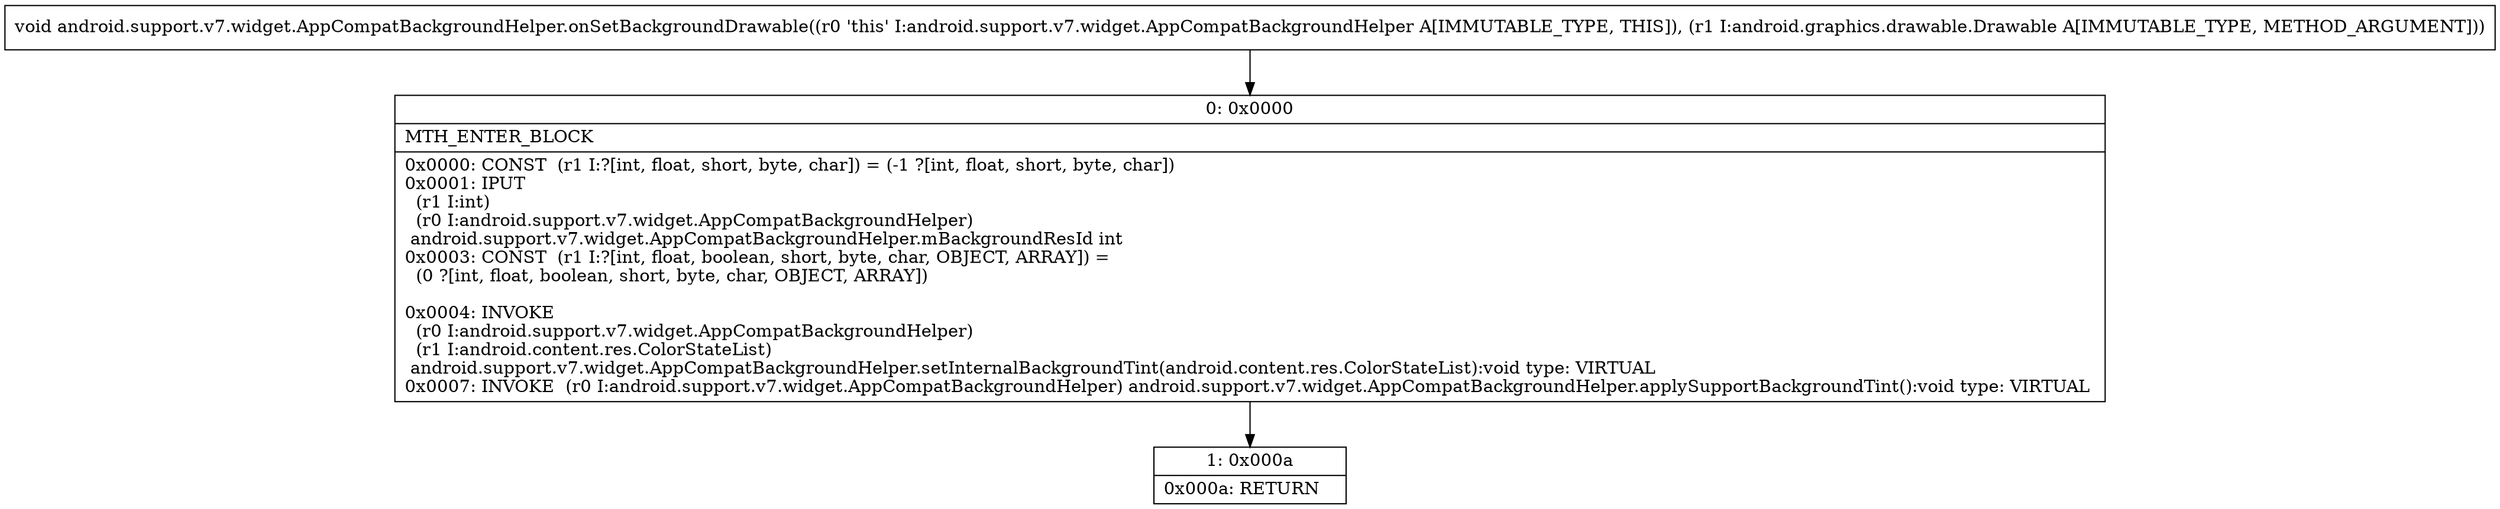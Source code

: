 digraph "CFG forandroid.support.v7.widget.AppCompatBackgroundHelper.onSetBackgroundDrawable(Landroid\/graphics\/drawable\/Drawable;)V" {
Node_0 [shape=record,label="{0\:\ 0x0000|MTH_ENTER_BLOCK\l|0x0000: CONST  (r1 I:?[int, float, short, byte, char]) = (\-1 ?[int, float, short, byte, char]) \l0x0001: IPUT  \l  (r1 I:int)\l  (r0 I:android.support.v7.widget.AppCompatBackgroundHelper)\l android.support.v7.widget.AppCompatBackgroundHelper.mBackgroundResId int \l0x0003: CONST  (r1 I:?[int, float, boolean, short, byte, char, OBJECT, ARRAY]) = \l  (0 ?[int, float, boolean, short, byte, char, OBJECT, ARRAY])\l \l0x0004: INVOKE  \l  (r0 I:android.support.v7.widget.AppCompatBackgroundHelper)\l  (r1 I:android.content.res.ColorStateList)\l android.support.v7.widget.AppCompatBackgroundHelper.setInternalBackgroundTint(android.content.res.ColorStateList):void type: VIRTUAL \l0x0007: INVOKE  (r0 I:android.support.v7.widget.AppCompatBackgroundHelper) android.support.v7.widget.AppCompatBackgroundHelper.applySupportBackgroundTint():void type: VIRTUAL \l}"];
Node_1 [shape=record,label="{1\:\ 0x000a|0x000a: RETURN   \l}"];
MethodNode[shape=record,label="{void android.support.v7.widget.AppCompatBackgroundHelper.onSetBackgroundDrawable((r0 'this' I:android.support.v7.widget.AppCompatBackgroundHelper A[IMMUTABLE_TYPE, THIS]), (r1 I:android.graphics.drawable.Drawable A[IMMUTABLE_TYPE, METHOD_ARGUMENT])) }"];
MethodNode -> Node_0;
Node_0 -> Node_1;
}

